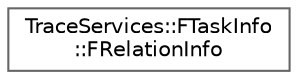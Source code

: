 digraph "Graphical Class Hierarchy"
{
 // INTERACTIVE_SVG=YES
 // LATEX_PDF_SIZE
  bgcolor="transparent";
  edge [fontname=Helvetica,fontsize=10,labelfontname=Helvetica,labelfontsize=10];
  node [fontname=Helvetica,fontsize=10,shape=box,height=0.2,width=0.4];
  rankdir="LR";
  Node0 [id="Node000000",label="TraceServices::FTaskInfo\l::FRelationInfo",height=0.2,width=0.4,color="grey40", fillcolor="white", style="filled",URL="$df/d60/structTraceServices_1_1FTaskInfo_1_1FRelationInfo.html",tooltip=" "];
}
